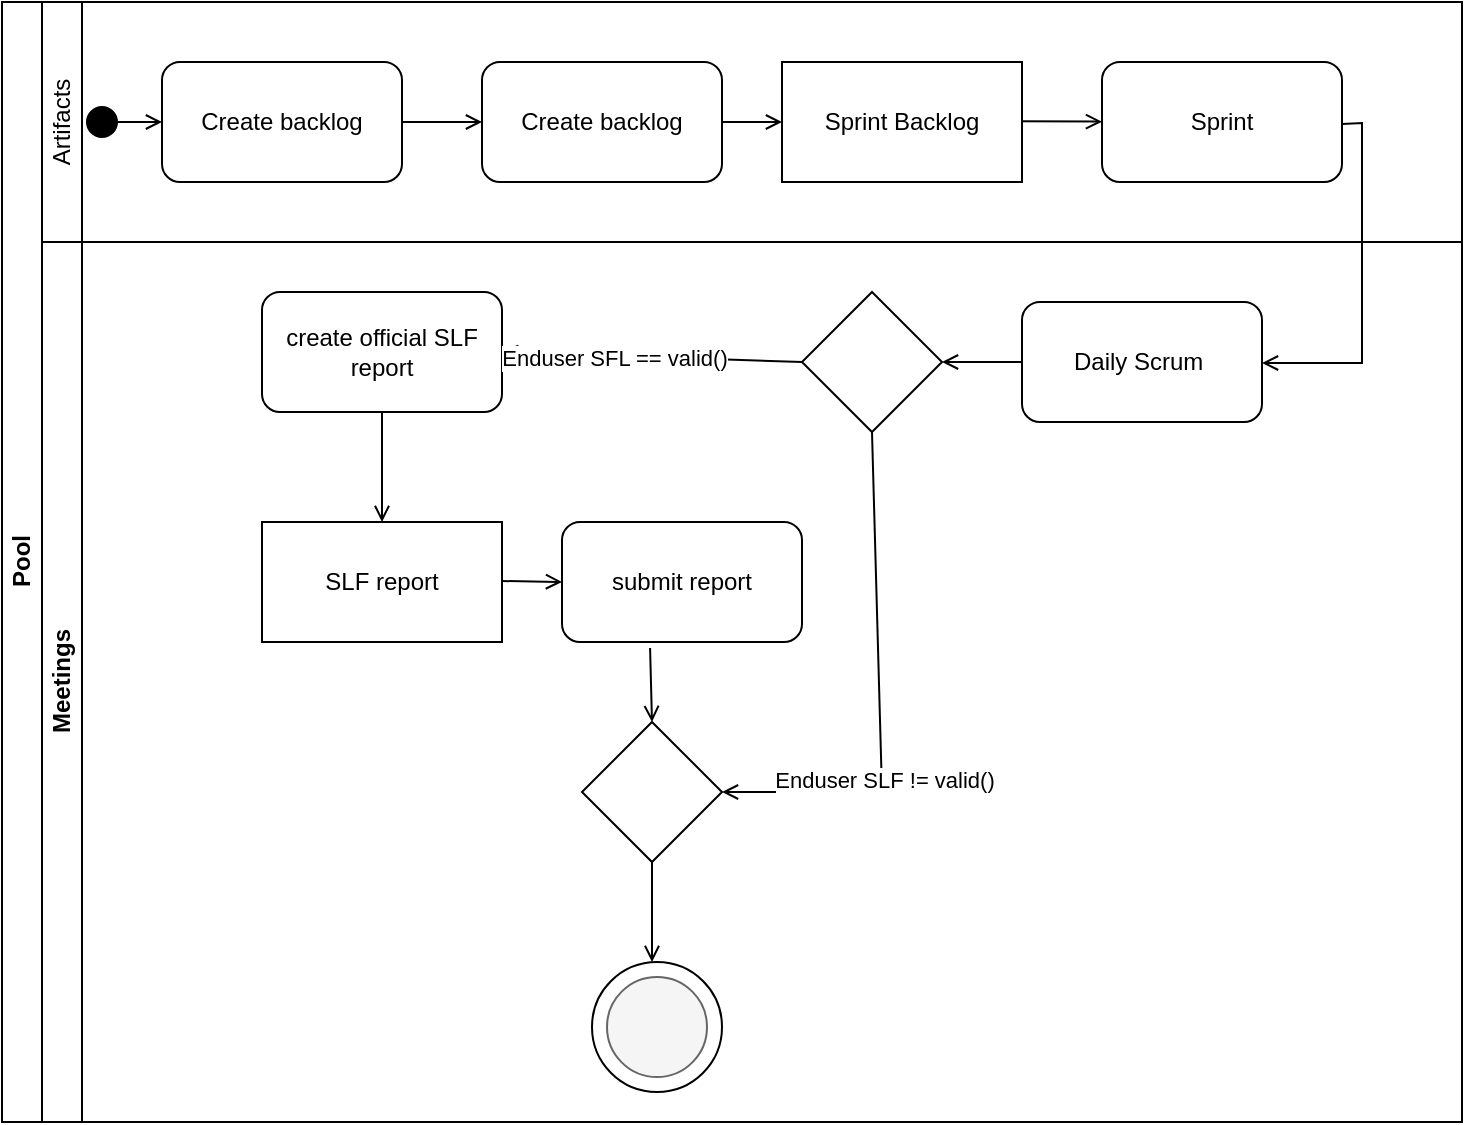 <mxfile version="22.1.5" type="github">
  <diagram name="Page-1" id="aLXyriTo7gUPUwi7o5uM">
    <mxGraphModel dx="1224" dy="817" grid="1" gridSize="10" guides="1" tooltips="1" connect="1" arrows="1" fold="1" page="1" pageScale="1" pageWidth="850" pageHeight="1100" math="0" shadow="0">
      <root>
        <mxCell id="0" />
        <mxCell id="1" parent="0" />
        <mxCell id="b-DQrlXW467pQjjNaK2d-1" value="Pool" style="swimlane;html=1;childLayout=stackLayout;resizeParent=1;resizeParentMax=0;horizontal=0;startSize=20;horizontalStack=0;" vertex="1" parent="1">
          <mxGeometry x="80" y="50" width="730" height="560" as="geometry" />
        </mxCell>
        <mxCell id="b-DQrlXW467pQjjNaK2d-2" value="" style="swimlane;html=1;startSize=20;horizontal=0;" vertex="1" parent="b-DQrlXW467pQjjNaK2d-1">
          <mxGeometry x="20" width="710" height="120" as="geometry">
            <mxRectangle x="20" width="710" height="40" as="alternateBounds" />
          </mxGeometry>
        </mxCell>
        <mxCell id="b-DQrlXW467pQjjNaK2d-3" value="Create backlog" style="rounded=1;whiteSpace=wrap;html=1;" vertex="1" parent="b-DQrlXW467pQjjNaK2d-2">
          <mxGeometry x="220" y="30" width="120" height="60" as="geometry" />
        </mxCell>
        <mxCell id="b-DQrlXW467pQjjNaK2d-4" value="" style="endArrow=open;html=1;rounded=0;exitX=1;exitY=0.5;exitDx=0;exitDy=0;endFill=0;" edge="1" parent="b-DQrlXW467pQjjNaK2d-2" source="b-DQrlXW467pQjjNaK2d-3" target="b-DQrlXW467pQjjNaK2d-29">
          <mxGeometry width="50" height="50" relative="1" as="geometry">
            <mxPoint x="290" y="210" as="sourcePoint" />
            <mxPoint x="310" y="60" as="targetPoint" />
          </mxGeometry>
        </mxCell>
        <mxCell id="b-DQrlXW467pQjjNaK2d-5" value="" style="endArrow=open;html=1;rounded=0;endFill=0;startArrow=oval;startFill=1;endSize=6;targetPerimeterSpacing=0;sourcePerimeterSpacing=0;startSize=15;" edge="1" parent="b-DQrlXW467pQjjNaK2d-2">
          <mxGeometry width="50" height="50" relative="1" as="geometry">
            <mxPoint x="30" y="60" as="sourcePoint" />
            <mxPoint x="60" y="60" as="targetPoint" />
          </mxGeometry>
        </mxCell>
        <mxCell id="b-DQrlXW467pQjjNaK2d-8" value="" style="endArrow=open;html=1;rounded=0;exitX=1;exitY=0.5;exitDx=0;exitDy=0;endFill=0;" edge="1" parent="b-DQrlXW467pQjjNaK2d-2" target="b-DQrlXW467pQjjNaK2d-30">
          <mxGeometry width="50" height="50" relative="1" as="geometry">
            <mxPoint x="430" y="59.5" as="sourcePoint" />
            <mxPoint x="500" y="59.5" as="targetPoint" />
          </mxGeometry>
        </mxCell>
        <mxCell id="b-DQrlXW467pQjjNaK2d-9" value="Artifacts" style="text;html=1;strokeColor=none;fillColor=none;align=center;verticalAlign=middle;whiteSpace=wrap;rounded=0;rotation=-90;" vertex="1" parent="b-DQrlXW467pQjjNaK2d-2">
          <mxGeometry x="-20" y="45" width="60" height="30" as="geometry" />
        </mxCell>
        <mxCell id="b-DQrlXW467pQjjNaK2d-29" value="Sprint Backlog" style="rounded=0;whiteSpace=wrap;html=1;" vertex="1" parent="b-DQrlXW467pQjjNaK2d-2">
          <mxGeometry x="370" y="30" width="120" height="60" as="geometry" />
        </mxCell>
        <mxCell id="b-DQrlXW467pQjjNaK2d-30" value="Sprint" style="rounded=1;whiteSpace=wrap;html=1;" vertex="1" parent="b-DQrlXW467pQjjNaK2d-2">
          <mxGeometry x="530" y="30" width="120" height="60" as="geometry" />
        </mxCell>
        <mxCell id="b-DQrlXW467pQjjNaK2d-31" value="Create backlog" style="rounded=1;whiteSpace=wrap;html=1;" vertex="1" parent="b-DQrlXW467pQjjNaK2d-2">
          <mxGeometry x="60" y="30" width="120" height="60" as="geometry" />
        </mxCell>
        <mxCell id="b-DQrlXW467pQjjNaK2d-32" value="" style="endArrow=open;html=1;rounded=0;endFill=0;" edge="1" parent="b-DQrlXW467pQjjNaK2d-2" source="b-DQrlXW467pQjjNaK2d-31" target="b-DQrlXW467pQjjNaK2d-3">
          <mxGeometry width="50" height="50" relative="1" as="geometry">
            <mxPoint x="350" y="70" as="sourcePoint" />
            <mxPoint x="380" y="70" as="targetPoint" />
          </mxGeometry>
        </mxCell>
        <mxCell id="b-DQrlXW467pQjjNaK2d-10" value="Meetings" style="swimlane;html=1;startSize=20;horizontal=0;" vertex="1" parent="b-DQrlXW467pQjjNaK2d-1">
          <mxGeometry x="20" y="120" width="710" height="440" as="geometry" />
        </mxCell>
        <mxCell id="b-DQrlXW467pQjjNaK2d-11" value="" style="endArrow=open;html=1;rounded=0;endFill=0;" edge="1" parent="b-DQrlXW467pQjjNaK2d-10">
          <mxGeometry width="50" height="50" relative="1" as="geometry">
            <mxPoint x="650" y="-59" as="sourcePoint" />
            <mxPoint x="610" y="60.5" as="targetPoint" />
            <Array as="points">
              <mxPoint x="660" y="-59.5" />
              <mxPoint x="660" y="60.5" />
            </Array>
          </mxGeometry>
        </mxCell>
        <mxCell id="b-DQrlXW467pQjjNaK2d-12" value="Daily Scrum&amp;nbsp;" style="rounded=1;whiteSpace=wrap;html=1;" vertex="1" parent="b-DQrlXW467pQjjNaK2d-10">
          <mxGeometry x="490" y="30" width="120" height="60" as="geometry" />
        </mxCell>
        <mxCell id="b-DQrlXW467pQjjNaK2d-13" value="" style="rhombus;whiteSpace=wrap;html=1;" vertex="1" parent="b-DQrlXW467pQjjNaK2d-10">
          <mxGeometry x="380" y="25" width="70" height="70" as="geometry" />
        </mxCell>
        <mxCell id="b-DQrlXW467pQjjNaK2d-14" value="" style="endArrow=open;html=1;rounded=0;exitX=0;exitY=0.5;exitDx=0;exitDy=0;endFill=0;entryX=1;entryY=0.5;entryDx=0;entryDy=0;" edge="1" parent="b-DQrlXW467pQjjNaK2d-10" source="b-DQrlXW467pQjjNaK2d-12" target="b-DQrlXW467pQjjNaK2d-13">
          <mxGeometry width="50" height="50" relative="1" as="geometry">
            <mxPoint x="460" y="220" as="sourcePoint" />
            <mxPoint x="540" y="240" as="targetPoint" />
          </mxGeometry>
        </mxCell>
        <mxCell id="b-DQrlXW467pQjjNaK2d-15" value="create official SLF report" style="rounded=1;whiteSpace=wrap;html=1;" vertex="1" parent="b-DQrlXW467pQjjNaK2d-10">
          <mxGeometry x="110" y="25" width="120" height="60" as="geometry" />
        </mxCell>
        <mxCell id="b-DQrlXW467pQjjNaK2d-16" value="" style="endArrow=open;html=1;rounded=0;exitX=0;exitY=0.5;exitDx=0;exitDy=0;endFill=0;entryX=1;entryY=0.5;entryDx=0;entryDy=0;" edge="1" parent="b-DQrlXW467pQjjNaK2d-10" source="b-DQrlXW467pQjjNaK2d-13" target="b-DQrlXW467pQjjNaK2d-15">
          <mxGeometry width="50" height="50" relative="1" as="geometry">
            <mxPoint x="370" y="230" as="sourcePoint" />
            <mxPoint x="230" y="240" as="targetPoint" />
          </mxGeometry>
        </mxCell>
        <mxCell id="b-DQrlXW467pQjjNaK2d-17" value="Enduser SFL == valid()" style="edgeLabel;html=1;align=center;verticalAlign=middle;resizable=0;points=[];" vertex="1" connectable="0" parent="b-DQrlXW467pQjjNaK2d-16">
          <mxGeometry x="0.25" y="1" relative="1" as="geometry">
            <mxPoint as="offset" />
          </mxGeometry>
        </mxCell>
        <mxCell id="b-DQrlXW467pQjjNaK2d-18" value="SLF report" style="rounded=0;whiteSpace=wrap;html=1;" vertex="1" parent="b-DQrlXW467pQjjNaK2d-10">
          <mxGeometry x="110" y="140" width="120" height="60" as="geometry" />
        </mxCell>
        <mxCell id="b-DQrlXW467pQjjNaK2d-19" value="" style="endArrow=open;html=1;rounded=0;exitX=1;exitY=0.5;exitDx=0;exitDy=0;endFill=0;" edge="1" parent="b-DQrlXW467pQjjNaK2d-10">
          <mxGeometry width="50" height="50" relative="1" as="geometry">
            <mxPoint x="230" y="169.5" as="sourcePoint" />
            <mxPoint x="260" y="170" as="targetPoint" />
          </mxGeometry>
        </mxCell>
        <mxCell id="b-DQrlXW467pQjjNaK2d-20" value="submit report" style="rounded=1;whiteSpace=wrap;html=1;" vertex="1" parent="b-DQrlXW467pQjjNaK2d-10">
          <mxGeometry x="260" y="140" width="120" height="60" as="geometry" />
        </mxCell>
        <mxCell id="b-DQrlXW467pQjjNaK2d-21" value="" style="endArrow=open;html=1;rounded=0;exitX=0.5;exitY=1;exitDx=0;exitDy=0;endFill=0;entryX=1;entryY=0.5;entryDx=0;entryDy=0;" edge="1" parent="1" source="b-DQrlXW467pQjjNaK2d-13" target="b-DQrlXW467pQjjNaK2d-23">
          <mxGeometry width="50" height="50" relative="1" as="geometry">
            <mxPoint x="570" y="500" as="sourcePoint" />
            <mxPoint x="420" y="550" as="targetPoint" />
            <Array as="points">
              <mxPoint x="520" y="445" />
            </Array>
          </mxGeometry>
        </mxCell>
        <mxCell id="b-DQrlXW467pQjjNaK2d-22" value="Enduser SLF != valid()" style="edgeLabel;html=1;align=center;verticalAlign=middle;resizable=0;points=[];" vertex="1" connectable="0" parent="b-DQrlXW467pQjjNaK2d-21">
          <mxGeometry x="0.336" y="1" relative="1" as="geometry">
            <mxPoint as="offset" />
          </mxGeometry>
        </mxCell>
        <mxCell id="b-DQrlXW467pQjjNaK2d-23" value="" style="rhombus;whiteSpace=wrap;html=1;" vertex="1" parent="1">
          <mxGeometry x="370" y="410" width="70" height="70" as="geometry" />
        </mxCell>
        <mxCell id="b-DQrlXW467pQjjNaK2d-24" value="" style="endArrow=open;html=1;rounded=0;exitX=0.5;exitY=1;exitDx=0;exitDy=0;endFill=0;" edge="1" parent="1" source="b-DQrlXW467pQjjNaK2d-23">
          <mxGeometry width="50" height="50" relative="1" as="geometry">
            <mxPoint x="385" y="530" as="sourcePoint" />
            <mxPoint x="405" y="530" as="targetPoint" />
          </mxGeometry>
        </mxCell>
        <mxCell id="b-DQrlXW467pQjjNaK2d-25" value="" style="ellipse;whiteSpace=wrap;html=1;aspect=fixed;" vertex="1" parent="1">
          <mxGeometry x="375" y="530" width="65" height="65" as="geometry" />
        </mxCell>
        <mxCell id="b-DQrlXW467pQjjNaK2d-26" value="" style="ellipse;whiteSpace=wrap;html=1;aspect=fixed;fillColor=#f5f5f5;strokeColor=#666666;fontColor=#333333;" vertex="1" parent="1">
          <mxGeometry x="382.5" y="537.5" width="50" height="50" as="geometry" />
        </mxCell>
        <mxCell id="b-DQrlXW467pQjjNaK2d-27" value="" style="endArrow=open;html=1;rounded=0;exitX=0.5;exitY=1;exitDx=0;exitDy=0;endFill=0;" edge="1" parent="1" source="b-DQrlXW467pQjjNaK2d-15">
          <mxGeometry width="50" height="50" relative="1" as="geometry">
            <mxPoint x="240" y="460" as="sourcePoint" />
            <mxPoint x="270" y="310" as="targetPoint" />
          </mxGeometry>
        </mxCell>
        <mxCell id="b-DQrlXW467pQjjNaK2d-28" value="" style="endArrow=open;html=1;rounded=0;exitX=0.367;exitY=1.05;exitDx=0;exitDy=0;endFill=0;entryX=0.5;entryY=0;entryDx=0;entryDy=0;exitPerimeter=0;" edge="1" parent="1" source="b-DQrlXW467pQjjNaK2d-20" target="b-DQrlXW467pQjjNaK2d-23">
          <mxGeometry width="50" height="50" relative="1" as="geometry">
            <mxPoint x="382.5" y="600" as="sourcePoint" />
            <mxPoint x="452.5" y="600" as="targetPoint" />
          </mxGeometry>
        </mxCell>
      </root>
    </mxGraphModel>
  </diagram>
</mxfile>
